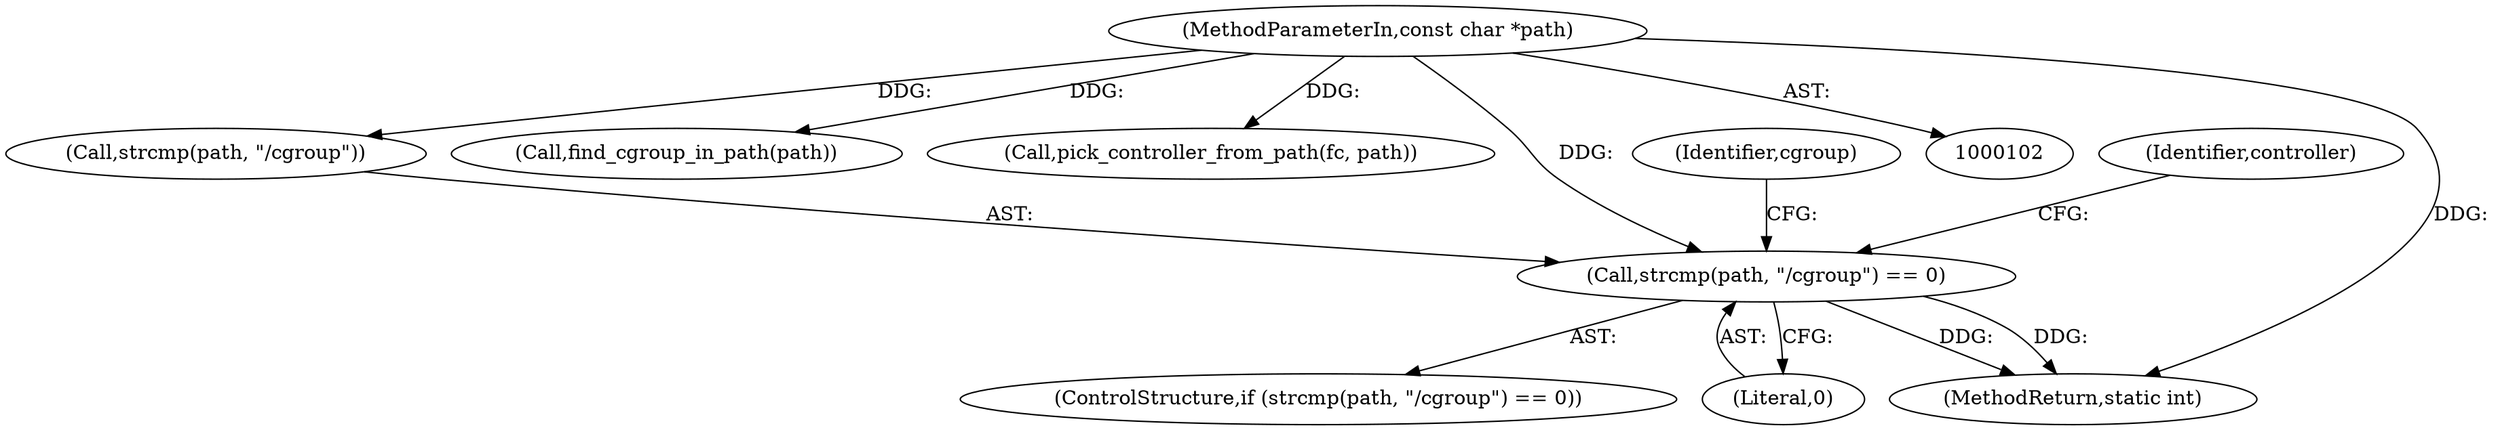 digraph "0_lxcfs_a8b6c3e0537e90fba3c55910fd1b7229d54a60a7_3@API" {
"1000123" [label="(Call,strcmp(path, \"/cgroup\") == 0)"];
"1000103" [label="(MethodParameterIn,const char *path)"];
"1000150" [label="(Call,find_cgroup_in_path(path))"];
"1000130" [label="(Identifier,cgroup)"];
"1000127" [label="(Literal,0)"];
"1000139" [label="(Call,pick_controller_from_path(fc, path))"];
"1000122" [label="(ControlStructure,if (strcmp(path, \"/cgroup\") == 0))"];
"1000103" [label="(MethodParameterIn,const char *path)"];
"1000124" [label="(Call,strcmp(path, \"/cgroup\"))"];
"1000138" [label="(Identifier,controller)"];
"1000123" [label="(Call,strcmp(path, \"/cgroup\") == 0)"];
"1000237" [label="(MethodReturn,static int)"];
"1000123" -> "1000122"  [label="AST: "];
"1000123" -> "1000127"  [label="CFG: "];
"1000124" -> "1000123"  [label="AST: "];
"1000127" -> "1000123"  [label="AST: "];
"1000130" -> "1000123"  [label="CFG: "];
"1000138" -> "1000123"  [label="CFG: "];
"1000123" -> "1000237"  [label="DDG: "];
"1000123" -> "1000237"  [label="DDG: "];
"1000103" -> "1000123"  [label="DDG: "];
"1000103" -> "1000102"  [label="AST: "];
"1000103" -> "1000237"  [label="DDG: "];
"1000103" -> "1000124"  [label="DDG: "];
"1000103" -> "1000139"  [label="DDG: "];
"1000103" -> "1000150"  [label="DDG: "];
}
